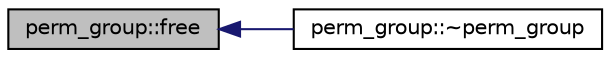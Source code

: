 digraph "perm_group::free"
{
  edge [fontname="Helvetica",fontsize="10",labelfontname="Helvetica",labelfontsize="10"];
  node [fontname="Helvetica",fontsize="10",shape=record];
  rankdir="LR";
  Node111 [label="perm_group::free",height=0.2,width=0.4,color="black", fillcolor="grey75", style="filled", fontcolor="black"];
  Node111 -> Node112 [dir="back",color="midnightblue",fontsize="10",style="solid",fontname="Helvetica"];
  Node112 [label="perm_group::~perm_group",height=0.2,width=0.4,color="black", fillcolor="white", style="filled",URL="$df/d0a/classperm__group.html#a7f2df62d0b24cbdb2ee4cfca3bb8d21f"];
}
